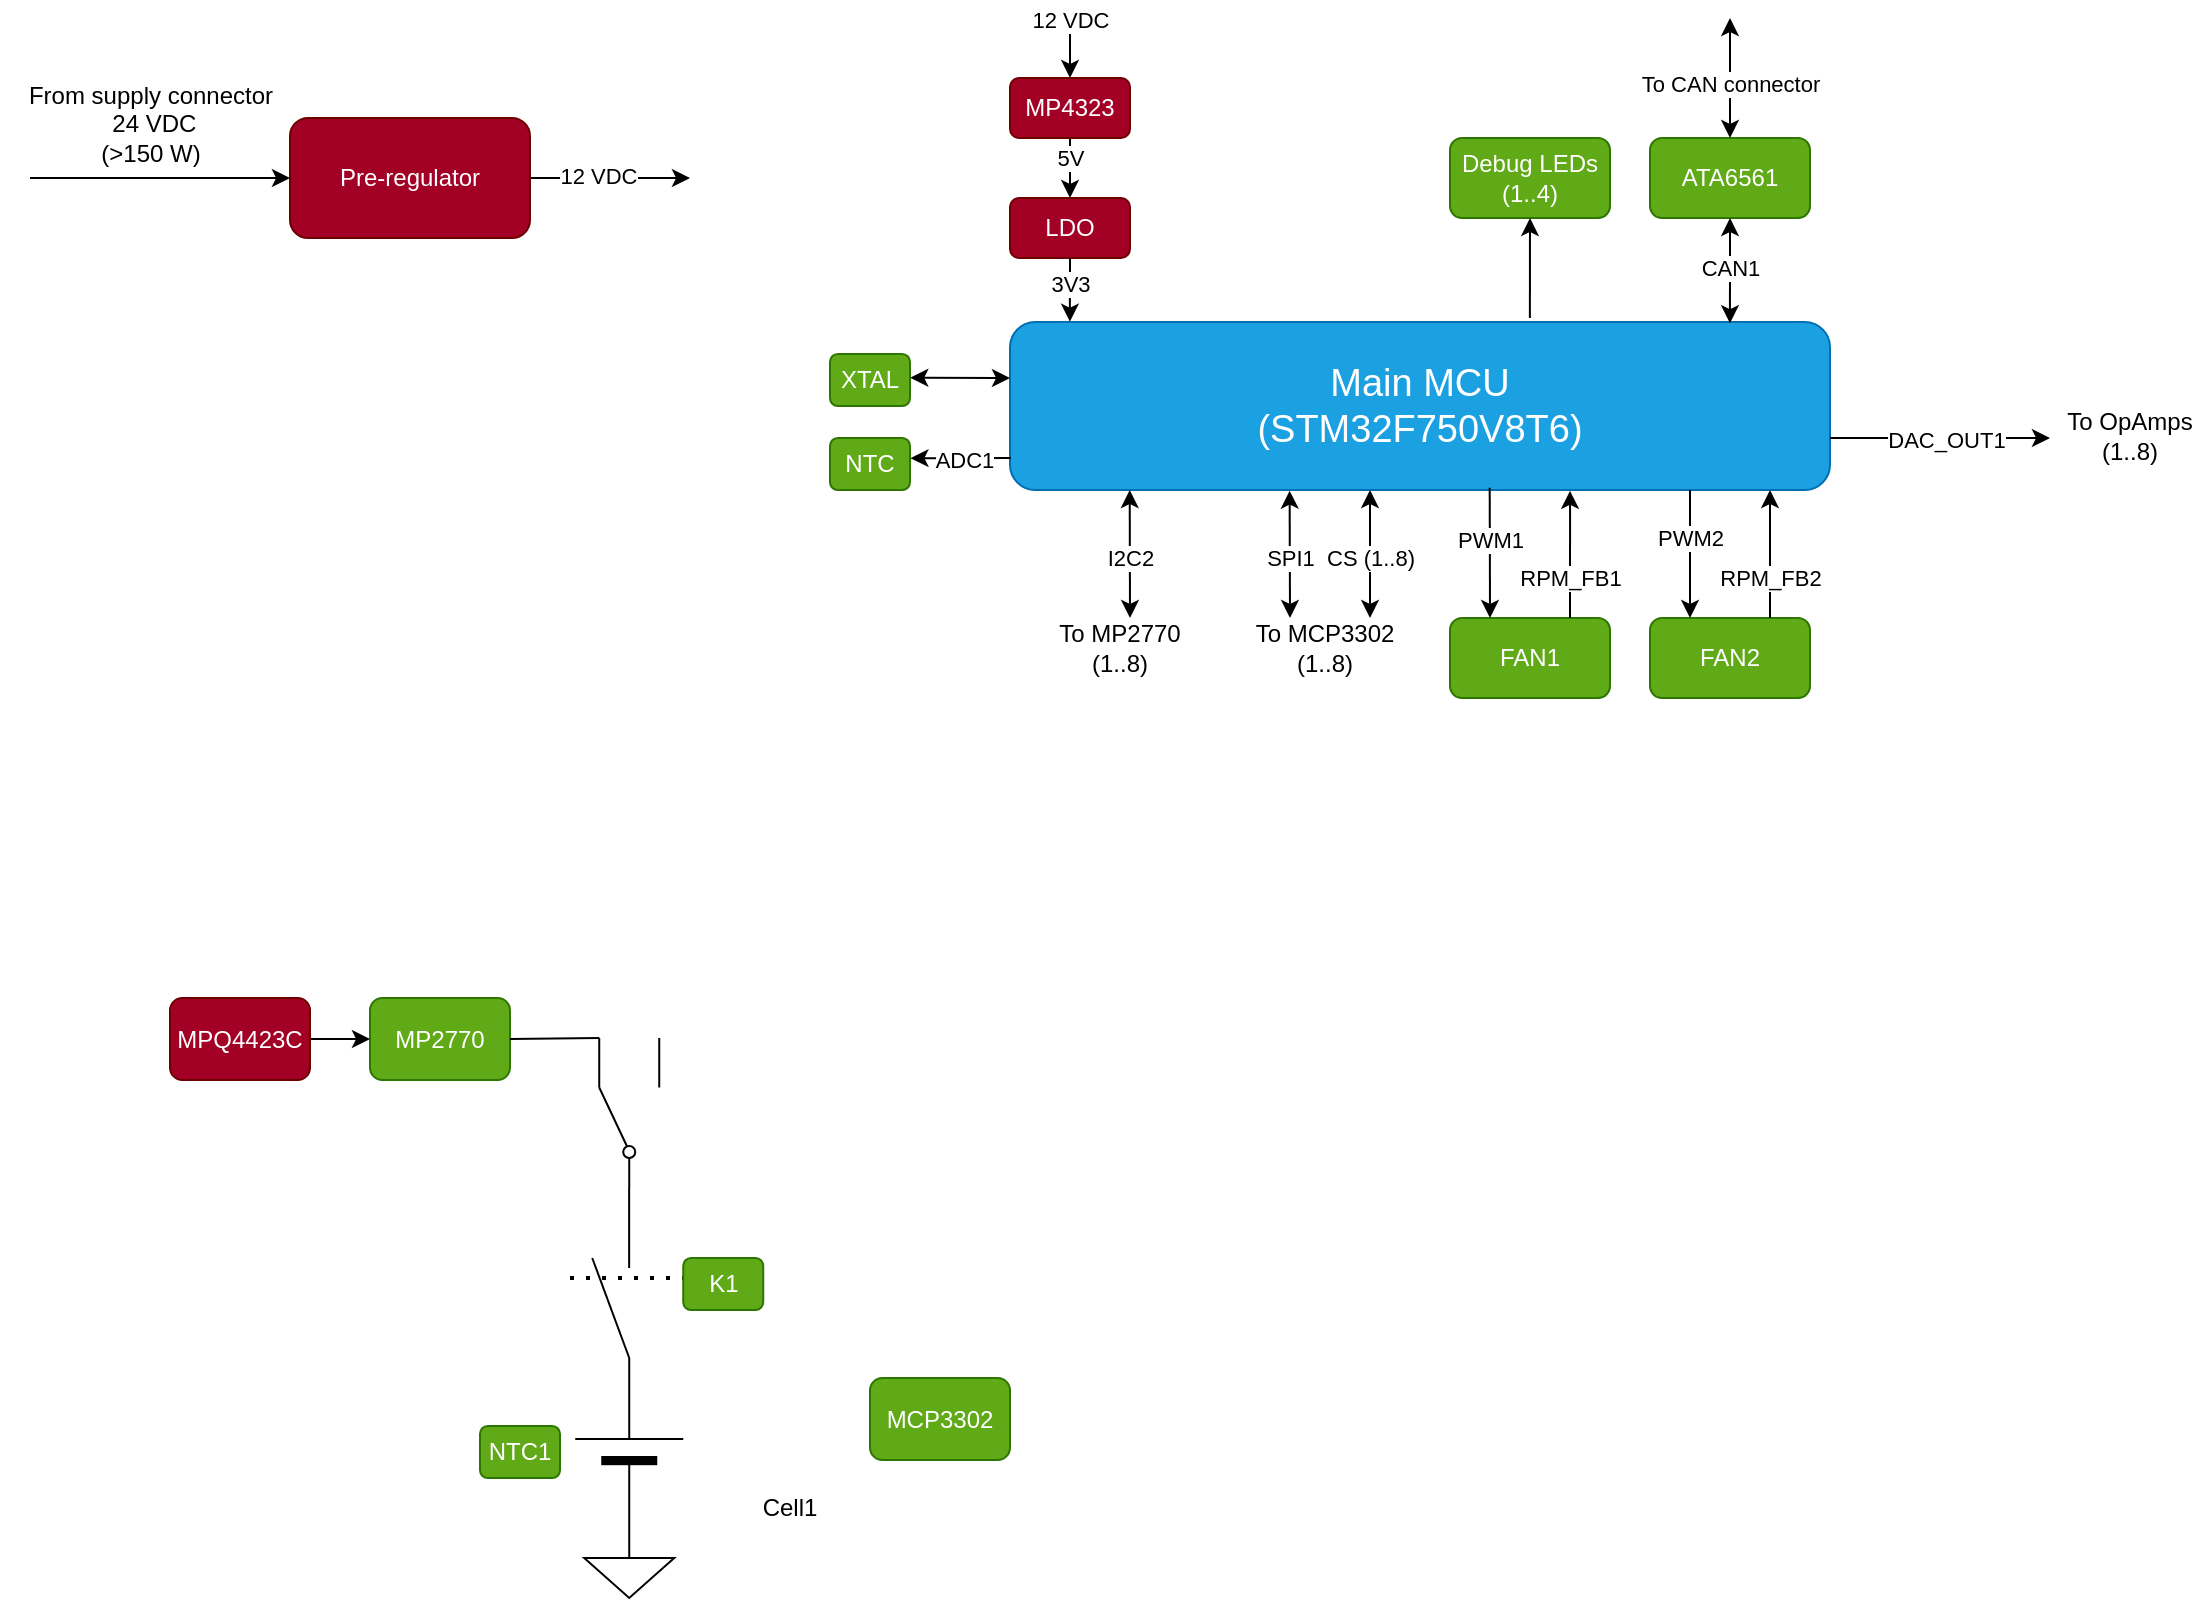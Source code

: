 <mxfile version="24.7.8">
  <diagram name="Página-1" id="sARK2Zjppi46wGN3rEgr">
    <mxGraphModel dx="521" dy="304" grid="1" gridSize="10" guides="1" tooltips="1" connect="1" arrows="1" fold="1" page="1" pageScale="1" pageWidth="1169" pageHeight="827" math="0" shadow="0">
      <root>
        <mxCell id="0" />
        <mxCell id="1" parent="0" />
        <mxCell id="quZnlmfay8jBOpZsdmM--2" value="&lt;font style=&quot;font-size: 19px;&quot;&gt;Main MCU&lt;/font&gt;&lt;div style=&quot;font-size: 19px;&quot;&gt;&lt;font style=&quot;font-size: 19px;&quot;&gt;(STM32F750V8T6)&lt;/font&gt;&lt;/div&gt;" style="rounded=1;whiteSpace=wrap;html=1;fillColor=#1ba1e2;fontColor=#ffffff;strokeColor=#006EAF;" vertex="1" parent="1">
          <mxGeometry x="550" y="162" width="410" height="84" as="geometry" />
        </mxCell>
        <mxCell id="quZnlmfay8jBOpZsdmM--8" value="" style="edgeStyle=orthogonalEdgeStyle;rounded=0;orthogonalLoop=1;jettySize=auto;html=1;" edge="1" parent="1" source="quZnlmfay8jBOpZsdmM--3">
          <mxGeometry relative="1" as="geometry">
            <mxPoint x="390" y="90" as="targetPoint" />
          </mxGeometry>
        </mxCell>
        <mxCell id="quZnlmfay8jBOpZsdmM--9" value="12 VDC" style="edgeLabel;html=1;align=center;verticalAlign=middle;resizable=0;points=[];" vertex="1" connectable="0" parent="quZnlmfay8jBOpZsdmM--8">
          <mxGeometry x="-0.167" y="1" relative="1" as="geometry">
            <mxPoint as="offset" />
          </mxGeometry>
        </mxCell>
        <mxCell id="quZnlmfay8jBOpZsdmM--3" value="Pre-regulator" style="rounded=1;whiteSpace=wrap;html=1;fillColor=#a20025;fontColor=#ffffff;strokeColor=#6F0000;" vertex="1" parent="1">
          <mxGeometry x="190" y="60" width="120" height="60" as="geometry" />
        </mxCell>
        <mxCell id="quZnlmfay8jBOpZsdmM--5" value="" style="endArrow=classic;html=1;rounded=0;entryX=0;entryY=0.5;entryDx=0;entryDy=0;" edge="1" parent="1" target="quZnlmfay8jBOpZsdmM--3">
          <mxGeometry width="50" height="50" relative="1" as="geometry">
            <mxPoint x="60" y="90" as="sourcePoint" />
            <mxPoint x="110" y="90" as="targetPoint" />
          </mxGeometry>
        </mxCell>
        <mxCell id="quZnlmfay8jBOpZsdmM--6" value="From supply connector&lt;div&gt;&amp;nbsp;24 VDC&lt;div&gt;(&amp;gt;150 W)&lt;/div&gt;&lt;/div&gt;" style="text;html=1;align=center;verticalAlign=middle;resizable=0;points=[];autosize=1;strokeColor=none;fillColor=none;" vertex="1" parent="1">
          <mxGeometry x="45" y="33" width="150" height="60" as="geometry" />
        </mxCell>
        <mxCell id="quZnlmfay8jBOpZsdmM--12" value="" style="endArrow=classic;startArrow=classic;html=1;rounded=0;exitX=0.5;exitY=0;exitDx=0;exitDy=0;entryX=0.146;entryY=1;entryDx=0;entryDy=0;entryPerimeter=0;" edge="1" parent="1" target="quZnlmfay8jBOpZsdmM--2">
          <mxGeometry width="50" height="50" relative="1" as="geometry">
            <mxPoint x="610" y="310" as="sourcePoint" />
            <mxPoint x="610" y="250" as="targetPoint" />
          </mxGeometry>
        </mxCell>
        <mxCell id="quZnlmfay8jBOpZsdmM--17" value="I2C2" style="edgeLabel;html=1;align=center;verticalAlign=middle;resizable=0;points=[];" vertex="1" connectable="0" parent="quZnlmfay8jBOpZsdmM--12">
          <mxGeometry x="0.233" relative="1" as="geometry">
            <mxPoint y="9" as="offset" />
          </mxGeometry>
        </mxCell>
        <mxCell id="quZnlmfay8jBOpZsdmM--19" value="" style="endArrow=classic;startArrow=classic;html=1;rounded=0;exitX=0.25;exitY=0;exitDx=0;exitDy=0;entryX=0.341;entryY=1.004;entryDx=0;entryDy=0;entryPerimeter=0;" edge="1" parent="1" target="quZnlmfay8jBOpZsdmM--2">
          <mxGeometry width="50" height="50" relative="1" as="geometry">
            <mxPoint x="690" y="310" as="sourcePoint" />
            <mxPoint x="710" y="250" as="targetPoint" />
            <Array as="points" />
          </mxGeometry>
        </mxCell>
        <mxCell id="quZnlmfay8jBOpZsdmM--20" value="SPI1" style="edgeLabel;html=1;align=center;verticalAlign=middle;resizable=0;points=[];" vertex="1" connectable="0" parent="quZnlmfay8jBOpZsdmM--19">
          <mxGeometry x="0.233" relative="1" as="geometry">
            <mxPoint y="9" as="offset" />
          </mxGeometry>
        </mxCell>
        <mxCell id="quZnlmfay8jBOpZsdmM--21" value="" style="endArrow=classic;startArrow=classic;html=1;rounded=0;exitX=0.25;exitY=0;exitDx=0;exitDy=0;entryX=0.341;entryY=1.004;entryDx=0;entryDy=0;entryPerimeter=0;" edge="1" parent="1">
          <mxGeometry width="50" height="50" relative="1" as="geometry">
            <mxPoint x="730" y="310" as="sourcePoint" />
            <mxPoint x="730" y="246" as="targetPoint" />
            <Array as="points" />
          </mxGeometry>
        </mxCell>
        <mxCell id="quZnlmfay8jBOpZsdmM--22" value="CS (1..8)" style="edgeLabel;html=1;align=center;verticalAlign=middle;resizable=0;points=[];" vertex="1" connectable="0" parent="quZnlmfay8jBOpZsdmM--21">
          <mxGeometry x="0.233" relative="1" as="geometry">
            <mxPoint y="9" as="offset" />
          </mxGeometry>
        </mxCell>
        <mxCell id="quZnlmfay8jBOpZsdmM--23" value="FAN1" style="rounded=1;whiteSpace=wrap;html=1;fillColor=#60a917;fontColor=#ffffff;strokeColor=#2D7600;" vertex="1" parent="1">
          <mxGeometry x="770" y="310" width="80" height="40" as="geometry" />
        </mxCell>
        <mxCell id="quZnlmfay8jBOpZsdmM--27" value="FAN2" style="rounded=1;whiteSpace=wrap;html=1;fillColor=#60a917;fontColor=#ffffff;strokeColor=#2D7600;" vertex="1" parent="1">
          <mxGeometry x="870" y="310" width="80" height="40" as="geometry" />
        </mxCell>
        <mxCell id="quZnlmfay8jBOpZsdmM--30" value="" style="endArrow=classic;html=1;rounded=0;entryX=0.25;entryY=0;entryDx=0;entryDy=0;exitX=0.585;exitY=0.986;exitDx=0;exitDy=0;exitPerimeter=0;" edge="1" parent="1" source="quZnlmfay8jBOpZsdmM--2" target="quZnlmfay8jBOpZsdmM--23">
          <mxGeometry width="50" height="50" relative="1" as="geometry">
            <mxPoint x="780" y="290" as="sourcePoint" />
            <mxPoint x="805" y="260" as="targetPoint" />
          </mxGeometry>
        </mxCell>
        <mxCell id="quZnlmfay8jBOpZsdmM--34" value="PWM1" style="edgeLabel;html=1;align=center;verticalAlign=middle;resizable=0;points=[];" vertex="1" connectable="0" parent="quZnlmfay8jBOpZsdmM--30">
          <mxGeometry x="-0.001" relative="1" as="geometry">
            <mxPoint y="-7" as="offset" />
          </mxGeometry>
        </mxCell>
        <mxCell id="quZnlmfay8jBOpZsdmM--31" value="" style="endArrow=classic;html=1;rounded=0;entryX=0.25;entryY=0;entryDx=0;entryDy=0;exitX=0.585;exitY=1.048;exitDx=0;exitDy=0;exitPerimeter=0;" edge="1" parent="1" target="quZnlmfay8jBOpZsdmM--27">
          <mxGeometry width="50" height="50" relative="1" as="geometry">
            <mxPoint x="890" y="246" as="sourcePoint" />
            <mxPoint x="890" y="306" as="targetPoint" />
          </mxGeometry>
        </mxCell>
        <mxCell id="quZnlmfay8jBOpZsdmM--36" value="PWM2" style="edgeLabel;html=1;align=center;verticalAlign=middle;resizable=0;points=[];" vertex="1" connectable="0" parent="quZnlmfay8jBOpZsdmM--31">
          <mxGeometry x="-0.244" relative="1" as="geometry">
            <mxPoint as="offset" />
          </mxGeometry>
        </mxCell>
        <mxCell id="quZnlmfay8jBOpZsdmM--32" value="" style="endArrow=classic;html=1;rounded=0;entryX=0.683;entryY=1.005;entryDx=0;entryDy=0;exitX=0.75;exitY=0;exitDx=0;exitDy=0;entryPerimeter=0;" edge="1" parent="1" source="quZnlmfay8jBOpZsdmM--23" target="quZnlmfay8jBOpZsdmM--2">
          <mxGeometry width="50" height="50" relative="1" as="geometry">
            <mxPoint x="800" y="255" as="sourcePoint" />
            <mxPoint x="800" y="320" as="targetPoint" />
          </mxGeometry>
        </mxCell>
        <mxCell id="quZnlmfay8jBOpZsdmM--35" value="RPM_FB1" style="edgeLabel;html=1;align=center;verticalAlign=middle;resizable=0;points=[];" vertex="1" connectable="0" parent="quZnlmfay8jBOpZsdmM--32">
          <mxGeometry x="-0.048" relative="1" as="geometry">
            <mxPoint y="10" as="offset" />
          </mxGeometry>
        </mxCell>
        <mxCell id="quZnlmfay8jBOpZsdmM--33" value="" style="endArrow=classic;html=1;rounded=0;entryX=0.683;entryY=1.005;entryDx=0;entryDy=0;exitX=0.75;exitY=0;exitDx=0;exitDy=0;entryPerimeter=0;" edge="1" parent="1">
          <mxGeometry width="50" height="50" relative="1" as="geometry">
            <mxPoint x="930" y="310" as="sourcePoint" />
            <mxPoint x="930" y="246" as="targetPoint" />
          </mxGeometry>
        </mxCell>
        <mxCell id="quZnlmfay8jBOpZsdmM--37" value="RPM_FB2" style="edgeLabel;html=1;align=center;verticalAlign=middle;resizable=0;points=[];" vertex="1" connectable="0" parent="quZnlmfay8jBOpZsdmM--33">
          <mxGeometry x="-0.373" relative="1" as="geometry">
            <mxPoint as="offset" />
          </mxGeometry>
        </mxCell>
        <mxCell id="quZnlmfay8jBOpZsdmM--38" value="LDO" style="rounded=1;whiteSpace=wrap;html=1;fillColor=#a20025;fontColor=#ffffff;strokeColor=#6F0000;" vertex="1" parent="1">
          <mxGeometry x="550" y="100" width="60" height="30" as="geometry" />
        </mxCell>
        <mxCell id="quZnlmfay8jBOpZsdmM--40" value="" style="endArrow=classic;html=1;rounded=0;exitX=0.5;exitY=1;exitDx=0;exitDy=0;entryX=0.073;entryY=-0.002;entryDx=0;entryDy=0;entryPerimeter=0;" edge="1" parent="1" source="quZnlmfay8jBOpZsdmM--38" target="quZnlmfay8jBOpZsdmM--2">
          <mxGeometry width="50" height="50" relative="1" as="geometry">
            <mxPoint x="690" y="160" as="sourcePoint" />
            <mxPoint x="580" y="160" as="targetPoint" />
          </mxGeometry>
        </mxCell>
        <mxCell id="quZnlmfay8jBOpZsdmM--41" value="3V3" style="edgeLabel;html=1;align=center;verticalAlign=middle;resizable=0;points=[];" vertex="1" connectable="0" parent="quZnlmfay8jBOpZsdmM--40">
          <mxGeometry x="-0.21" relative="1" as="geometry">
            <mxPoint as="offset" />
          </mxGeometry>
        </mxCell>
        <mxCell id="quZnlmfay8jBOpZsdmM--43" value="" style="edgeStyle=orthogonalEdgeStyle;rounded=0;orthogonalLoop=1;jettySize=auto;html=1;" edge="1" parent="1" source="quZnlmfay8jBOpZsdmM--42" target="quZnlmfay8jBOpZsdmM--38">
          <mxGeometry relative="1" as="geometry" />
        </mxCell>
        <mxCell id="quZnlmfay8jBOpZsdmM--45" value="5V" style="edgeLabel;html=1;align=center;verticalAlign=middle;resizable=0;points=[];" vertex="1" connectable="0" parent="quZnlmfay8jBOpZsdmM--43">
          <mxGeometry x="0.539" relative="1" as="geometry">
            <mxPoint y="-9" as="offset" />
          </mxGeometry>
        </mxCell>
        <mxCell id="quZnlmfay8jBOpZsdmM--42" value="MP4323" style="rounded=1;whiteSpace=wrap;html=1;fillColor=#a20025;fontColor=#ffffff;strokeColor=#6F0000;" vertex="1" parent="1">
          <mxGeometry x="550" y="40" width="60" height="30" as="geometry" />
        </mxCell>
        <mxCell id="quZnlmfay8jBOpZsdmM--44" value="" style="endArrow=classic;html=1;rounded=0;entryX=0.5;entryY=0;entryDx=0;entryDy=0;" edge="1" parent="1" target="quZnlmfay8jBOpZsdmM--42">
          <mxGeometry width="50" height="50" relative="1" as="geometry">
            <mxPoint x="580" y="10" as="sourcePoint" />
            <mxPoint x="670" y="120" as="targetPoint" />
          </mxGeometry>
        </mxCell>
        <mxCell id="quZnlmfay8jBOpZsdmM--46" value="12 VDC" style="edgeLabel;html=1;align=center;verticalAlign=middle;resizable=0;points=[];" vertex="1" connectable="0" parent="quZnlmfay8jBOpZsdmM--44">
          <mxGeometry x="-0.565" y="-1" relative="1" as="geometry">
            <mxPoint x="1" y="-6" as="offset" />
          </mxGeometry>
        </mxCell>
        <mxCell id="quZnlmfay8jBOpZsdmM--47" value="NTC" style="rounded=1;whiteSpace=wrap;html=1;fillColor=#60a917;fontColor=#ffffff;strokeColor=#2D7600;" vertex="1" parent="1">
          <mxGeometry x="460" y="220" width="40" height="26" as="geometry" />
        </mxCell>
        <mxCell id="quZnlmfay8jBOpZsdmM--48" value="XTAL" style="rounded=1;whiteSpace=wrap;html=1;fillColor=#60a917;fontColor=#ffffff;strokeColor=#2D7600;" vertex="1" parent="1">
          <mxGeometry x="460" y="178" width="40" height="26" as="geometry" />
        </mxCell>
        <mxCell id="quZnlmfay8jBOpZsdmM--49" value="" style="endArrow=classic;startArrow=classic;html=1;rounded=0;exitX=1.003;exitY=0.456;exitDx=0;exitDy=0;exitPerimeter=0;" edge="1" parent="1" source="quZnlmfay8jBOpZsdmM--48">
          <mxGeometry width="50" height="50" relative="1" as="geometry">
            <mxPoint x="490" y="240" as="sourcePoint" />
            <mxPoint x="550" y="190" as="targetPoint" />
          </mxGeometry>
        </mxCell>
        <mxCell id="quZnlmfay8jBOpZsdmM--50" value="" style="endArrow=classic;html=1;rounded=0;exitX=0.001;exitY=0.809;exitDx=0;exitDy=0;entryX=1.006;entryY=0.388;entryDx=0;entryDy=0;exitPerimeter=0;entryPerimeter=0;" edge="1" parent="1" source="quZnlmfay8jBOpZsdmM--2" target="quZnlmfay8jBOpZsdmM--47">
          <mxGeometry width="50" height="50" relative="1" as="geometry">
            <mxPoint x="500" y="230" as="sourcePoint" />
            <mxPoint x="550" y="180" as="targetPoint" />
          </mxGeometry>
        </mxCell>
        <mxCell id="quZnlmfay8jBOpZsdmM--52" value="ADC1" style="edgeLabel;html=1;align=center;verticalAlign=middle;resizable=0;points=[];" vertex="1" connectable="0" parent="quZnlmfay8jBOpZsdmM--50">
          <mxGeometry x="-0.053" y="1" relative="1" as="geometry">
            <mxPoint as="offset" />
          </mxGeometry>
        </mxCell>
        <mxCell id="quZnlmfay8jBOpZsdmM--54" value="" style="endArrow=classic;html=1;rounded=0;entryX=0;entryY=0.5;entryDx=0;entryDy=0;exitX=1;exitY=0.691;exitDx=0;exitDy=0;exitPerimeter=0;" edge="1" parent="1" source="quZnlmfay8jBOpZsdmM--2">
          <mxGeometry width="50" height="50" relative="1" as="geometry">
            <mxPoint x="880" y="250" as="sourcePoint" />
            <mxPoint x="1070" y="220" as="targetPoint" />
          </mxGeometry>
        </mxCell>
        <mxCell id="quZnlmfay8jBOpZsdmM--55" value="DAC_OUT1" style="edgeLabel;html=1;align=center;verticalAlign=middle;resizable=0;points=[];" vertex="1" connectable="0" parent="quZnlmfay8jBOpZsdmM--54">
          <mxGeometry x="0.058" y="-1" relative="1" as="geometry">
            <mxPoint as="offset" />
          </mxGeometry>
        </mxCell>
        <mxCell id="quZnlmfay8jBOpZsdmM--56" value="ATA6561" style="rounded=1;whiteSpace=wrap;html=1;fillColor=#60a917;fontColor=#ffffff;strokeColor=#2D7600;" vertex="1" parent="1">
          <mxGeometry x="870" y="70" width="80" height="40" as="geometry" />
        </mxCell>
        <mxCell id="quZnlmfay8jBOpZsdmM--58" value="" style="endArrow=classic;startArrow=classic;html=1;rounded=0;entryX=0.5;entryY=1;entryDx=0;entryDy=0;exitX=0.878;exitY=0.007;exitDx=0;exitDy=0;exitPerimeter=0;" edge="1" parent="1" source="quZnlmfay8jBOpZsdmM--2" target="quZnlmfay8jBOpZsdmM--56">
          <mxGeometry width="50" height="50" relative="1" as="geometry">
            <mxPoint x="870" y="160" as="sourcePoint" />
            <mxPoint x="920" y="110" as="targetPoint" />
          </mxGeometry>
        </mxCell>
        <mxCell id="quZnlmfay8jBOpZsdmM--59" value="CAN1" style="edgeLabel;html=1;align=center;verticalAlign=middle;resizable=0;points=[];" vertex="1" connectable="0" parent="quZnlmfay8jBOpZsdmM--58">
          <mxGeometry x="0.072" relative="1" as="geometry">
            <mxPoint as="offset" />
          </mxGeometry>
        </mxCell>
        <mxCell id="quZnlmfay8jBOpZsdmM--60" value="" style="endArrow=classic;startArrow=classic;html=1;rounded=0;exitX=0.5;exitY=0;exitDx=0;exitDy=0;" edge="1" parent="1" source="quZnlmfay8jBOpZsdmM--56">
          <mxGeometry width="50" height="50" relative="1" as="geometry">
            <mxPoint x="850" y="90" as="sourcePoint" />
            <mxPoint x="910" y="10" as="targetPoint" />
          </mxGeometry>
        </mxCell>
        <mxCell id="quZnlmfay8jBOpZsdmM--61" value="To CAN connector" style="edgeLabel;html=1;align=center;verticalAlign=middle;resizable=0;points=[];" vertex="1" connectable="0" parent="quZnlmfay8jBOpZsdmM--60">
          <mxGeometry x="-0.096" relative="1" as="geometry">
            <mxPoint as="offset" />
          </mxGeometry>
        </mxCell>
        <mxCell id="quZnlmfay8jBOpZsdmM--62" value="Debug LEDs (1..4)" style="rounded=1;whiteSpace=wrap;html=1;fillColor=#60a917;fontColor=#ffffff;strokeColor=#2D7600;" vertex="1" parent="1">
          <mxGeometry x="770" y="70" width="80" height="40" as="geometry" />
        </mxCell>
        <mxCell id="quZnlmfay8jBOpZsdmM--63" value="" style="endArrow=classic;html=1;rounded=0;entryX=0.5;entryY=1;entryDx=0;entryDy=0;exitX=0.634;exitY=-0.024;exitDx=0;exitDy=0;exitPerimeter=0;" edge="1" parent="1" source="quZnlmfay8jBOpZsdmM--2" target="quZnlmfay8jBOpZsdmM--62">
          <mxGeometry width="50" height="50" relative="1" as="geometry">
            <mxPoint x="770" y="260" as="sourcePoint" />
            <mxPoint x="820" y="210" as="targetPoint" />
          </mxGeometry>
        </mxCell>
        <mxCell id="quZnlmfay8jBOpZsdmM--64" value="" style="verticalLabelPosition=bottom;shadow=0;dashed=0;align=center;fillColor=strokeColor;html=1;verticalAlign=top;strokeWidth=1;shape=mxgraph.electrical.miscellaneous.monocell_battery;direction=north;" vertex="1" parent="1">
          <mxGeometry x="332.62" y="680" width="54" height="90" as="geometry" />
        </mxCell>
        <mxCell id="quZnlmfay8jBOpZsdmM--65" value="To OpAmps (1..8)" style="text;html=1;align=center;verticalAlign=middle;whiteSpace=wrap;rounded=0;" vertex="1" parent="1">
          <mxGeometry x="1070" y="204" width="80" height="30" as="geometry" />
        </mxCell>
        <mxCell id="quZnlmfay8jBOpZsdmM--112" value="" style="pointerEvents=1;verticalLabelPosition=bottom;shadow=0;dashed=0;align=center;html=1;verticalAlign=top;shape=mxgraph.electrical.signal_sources.signal_ground;" vertex="1" parent="1">
          <mxGeometry x="337.12" y="770" width="45" height="30" as="geometry" />
        </mxCell>
        <mxCell id="quZnlmfay8jBOpZsdmM--134" value="Cell1" style="text;html=1;align=center;verticalAlign=middle;whiteSpace=wrap;rounded=0;" vertex="1" parent="1">
          <mxGeometry x="410" y="740" width="60" height="30" as="geometry" />
        </mxCell>
        <mxCell id="quZnlmfay8jBOpZsdmM--148" value="" style="pointerEvents=1;verticalLabelPosition=bottom;shadow=0;dashed=0;align=center;html=1;verticalAlign=top;shape=mxgraph.electrical.electro-mechanical.twoWayContact2;elSwitchState=1;direction=north;" vertex="1" parent="1">
          <mxGeometry x="344.62" y="520" width="30" height="75" as="geometry" />
        </mxCell>
        <mxCell id="quZnlmfay8jBOpZsdmM--149" value="" style="endArrow=none;html=1;rounded=0;exitX=1;exitY=0.5;exitDx=0;exitDy=0;exitPerimeter=0;" edge="1" parent="1" source="quZnlmfay8jBOpZsdmM--64">
          <mxGeometry width="50" height="50" relative="1" as="geometry">
            <mxPoint x="358.87" y="680" as="sourcePoint" />
            <mxPoint x="341.12" y="630" as="targetPoint" />
          </mxGeometry>
        </mxCell>
        <mxCell id="quZnlmfay8jBOpZsdmM--151" value="" style="endArrow=none;html=1;rounded=0;" edge="1" parent="1">
          <mxGeometry width="50" height="50" relative="1" as="geometry">
            <mxPoint x="359.57" y="635" as="sourcePoint" />
            <mxPoint x="359.57" y="595" as="targetPoint" />
          </mxGeometry>
        </mxCell>
        <mxCell id="quZnlmfay8jBOpZsdmM--152" value="" style="endArrow=none;dashed=1;html=1;dashPattern=1 3;strokeWidth=2;rounded=0;entryX=0.028;entryY=0.385;entryDx=0;entryDy=0;entryPerimeter=0;" edge="1" parent="1">
          <mxGeometry width="50" height="50" relative="1" as="geometry">
            <mxPoint x="330" y="640" as="sourcePoint" />
            <mxPoint x="386.62" y="640.01" as="targetPoint" />
            <Array as="points">
              <mxPoint x="360" y="640" />
            </Array>
          </mxGeometry>
        </mxCell>
        <mxCell id="quZnlmfay8jBOpZsdmM--153" value="K1" style="rounded=1;whiteSpace=wrap;html=1;fillColor=#60a917;fontColor=#ffffff;strokeColor=#2D7600;" vertex="1" parent="1">
          <mxGeometry x="386.62" y="630" width="40" height="26" as="geometry" />
        </mxCell>
        <mxCell id="quZnlmfay8jBOpZsdmM--154" value="NTC1" style="rounded=1;whiteSpace=wrap;html=1;fillColor=#60a917;fontColor=#ffffff;strokeColor=#2D7600;" vertex="1" parent="1">
          <mxGeometry x="285" y="714" width="40" height="26" as="geometry" />
        </mxCell>
        <mxCell id="quZnlmfay8jBOpZsdmM--155" value="To MP2770 (1..8)" style="text;html=1;align=center;verticalAlign=middle;whiteSpace=wrap;rounded=0;" vertex="1" parent="1">
          <mxGeometry x="570" y="310" width="70" height="30" as="geometry" />
        </mxCell>
        <mxCell id="quZnlmfay8jBOpZsdmM--156" value="To MCP3302 (1..8)" style="text;html=1;align=center;verticalAlign=middle;whiteSpace=wrap;rounded=0;" vertex="1" parent="1">
          <mxGeometry x="670" y="310" width="74.5" height="30" as="geometry" />
        </mxCell>
        <mxCell id="quZnlmfay8jBOpZsdmM--157" value="MP2770" style="rounded=1;whiteSpace=wrap;html=1;fillColor=#60a917;fontColor=#ffffff;strokeColor=#2D7600;" vertex="1" parent="1">
          <mxGeometry x="230" y="500" width="70" height="41" as="geometry" />
        </mxCell>
        <mxCell id="quZnlmfay8jBOpZsdmM--158" value="MCP3302" style="rounded=1;whiteSpace=wrap;html=1;fillColor=#60a917;fontColor=#ffffff;strokeColor=#2D7600;" vertex="1" parent="1">
          <mxGeometry x="480" y="690" width="70" height="41" as="geometry" />
        </mxCell>
        <mxCell id="quZnlmfay8jBOpZsdmM--160" value="" style="endArrow=none;html=1;rounded=0;entryX=1;entryY=0.5;entryDx=0;entryDy=0;exitX=1;exitY=0;exitDx=0;exitDy=0;" edge="1" parent="1" source="quZnlmfay8jBOpZsdmM--148" target="quZnlmfay8jBOpZsdmM--157">
          <mxGeometry width="50" height="50" relative="1" as="geometry">
            <mxPoint x="340" y="520" as="sourcePoint" />
            <mxPoint x="360" y="500" as="targetPoint" />
          </mxGeometry>
        </mxCell>
        <mxCell id="quZnlmfay8jBOpZsdmM--162" value="" style="edgeStyle=orthogonalEdgeStyle;rounded=0;orthogonalLoop=1;jettySize=auto;html=1;" edge="1" parent="1" source="quZnlmfay8jBOpZsdmM--161" target="quZnlmfay8jBOpZsdmM--157">
          <mxGeometry relative="1" as="geometry" />
        </mxCell>
        <mxCell id="quZnlmfay8jBOpZsdmM--161" value="MPQ4423C" style="rounded=1;whiteSpace=wrap;html=1;fillColor=#a20025;fontColor=#ffffff;strokeColor=#6F0000;" vertex="1" parent="1">
          <mxGeometry x="130" y="500" width="70" height="41" as="geometry" />
        </mxCell>
      </root>
    </mxGraphModel>
  </diagram>
</mxfile>
